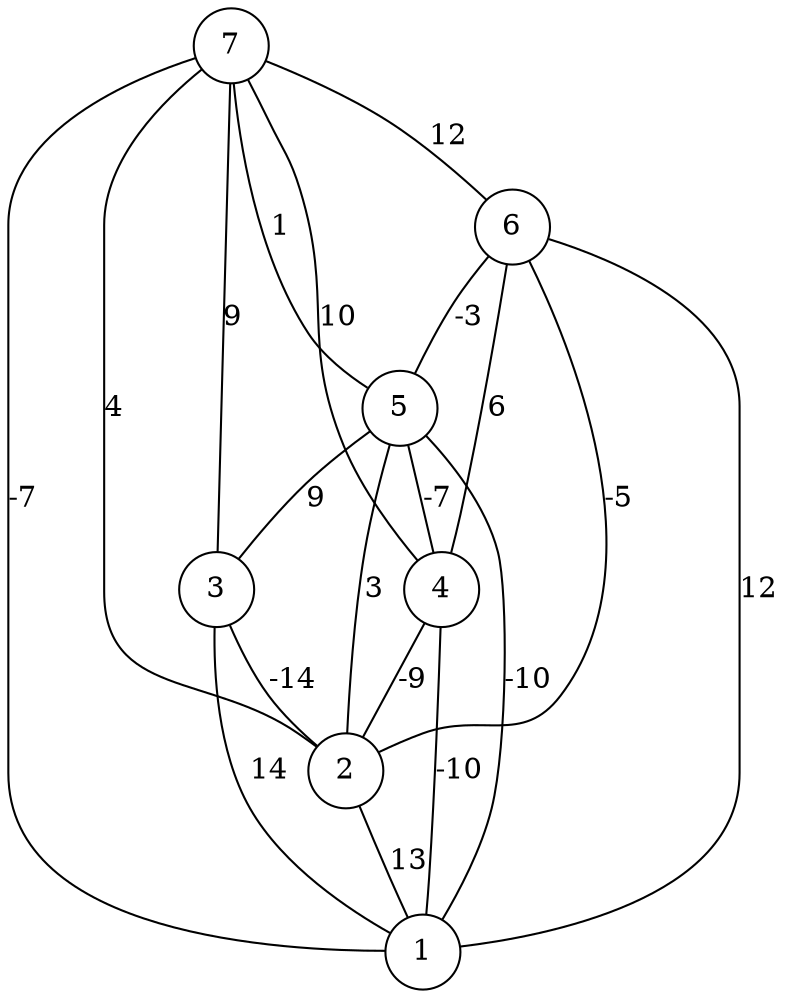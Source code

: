 graph { 
	 fontname="Helvetica,Arial,sans-serif" 
	 node [shape = circle]; 
	 7 -- 1 [label = "-7"];
	 7 -- 2 [label = "4"];
	 7 -- 3 [label = "9"];
	 7 -- 4 [label = "10"];
	 7 -- 5 [label = "1"];
	 7 -- 6 [label = "12"];
	 6 -- 1 [label = "12"];
	 6 -- 2 [label = "-5"];
	 6 -- 4 [label = "6"];
	 6 -- 5 [label = "-3"];
	 5 -- 1 [label = "-10"];
	 5 -- 2 [label = "3"];
	 5 -- 3 [label = "9"];
	 5 -- 4 [label = "-7"];
	 4 -- 1 [label = "-10"];
	 4 -- 2 [label = "-9"];
	 3 -- 1 [label = "14"];
	 3 -- 2 [label = "-14"];
	 2 -- 1 [label = "13"];
	 1;
	 2;
	 3;
	 4;
	 5;
	 6;
	 7;
}
